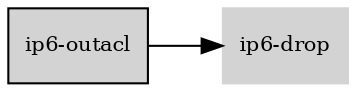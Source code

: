 digraph "ip6_outacl_subgraph" {
  rankdir=LR;
  node [shape=box, style=filled, fontsize=10, color=lightgray, fontcolor=black, fillcolor=lightgray];
  "ip6-outacl" [color=black, fontcolor=black, fillcolor=lightgray];
  edge [fontsize=8];
  "ip6-outacl" -> "ip6-drop";
}
